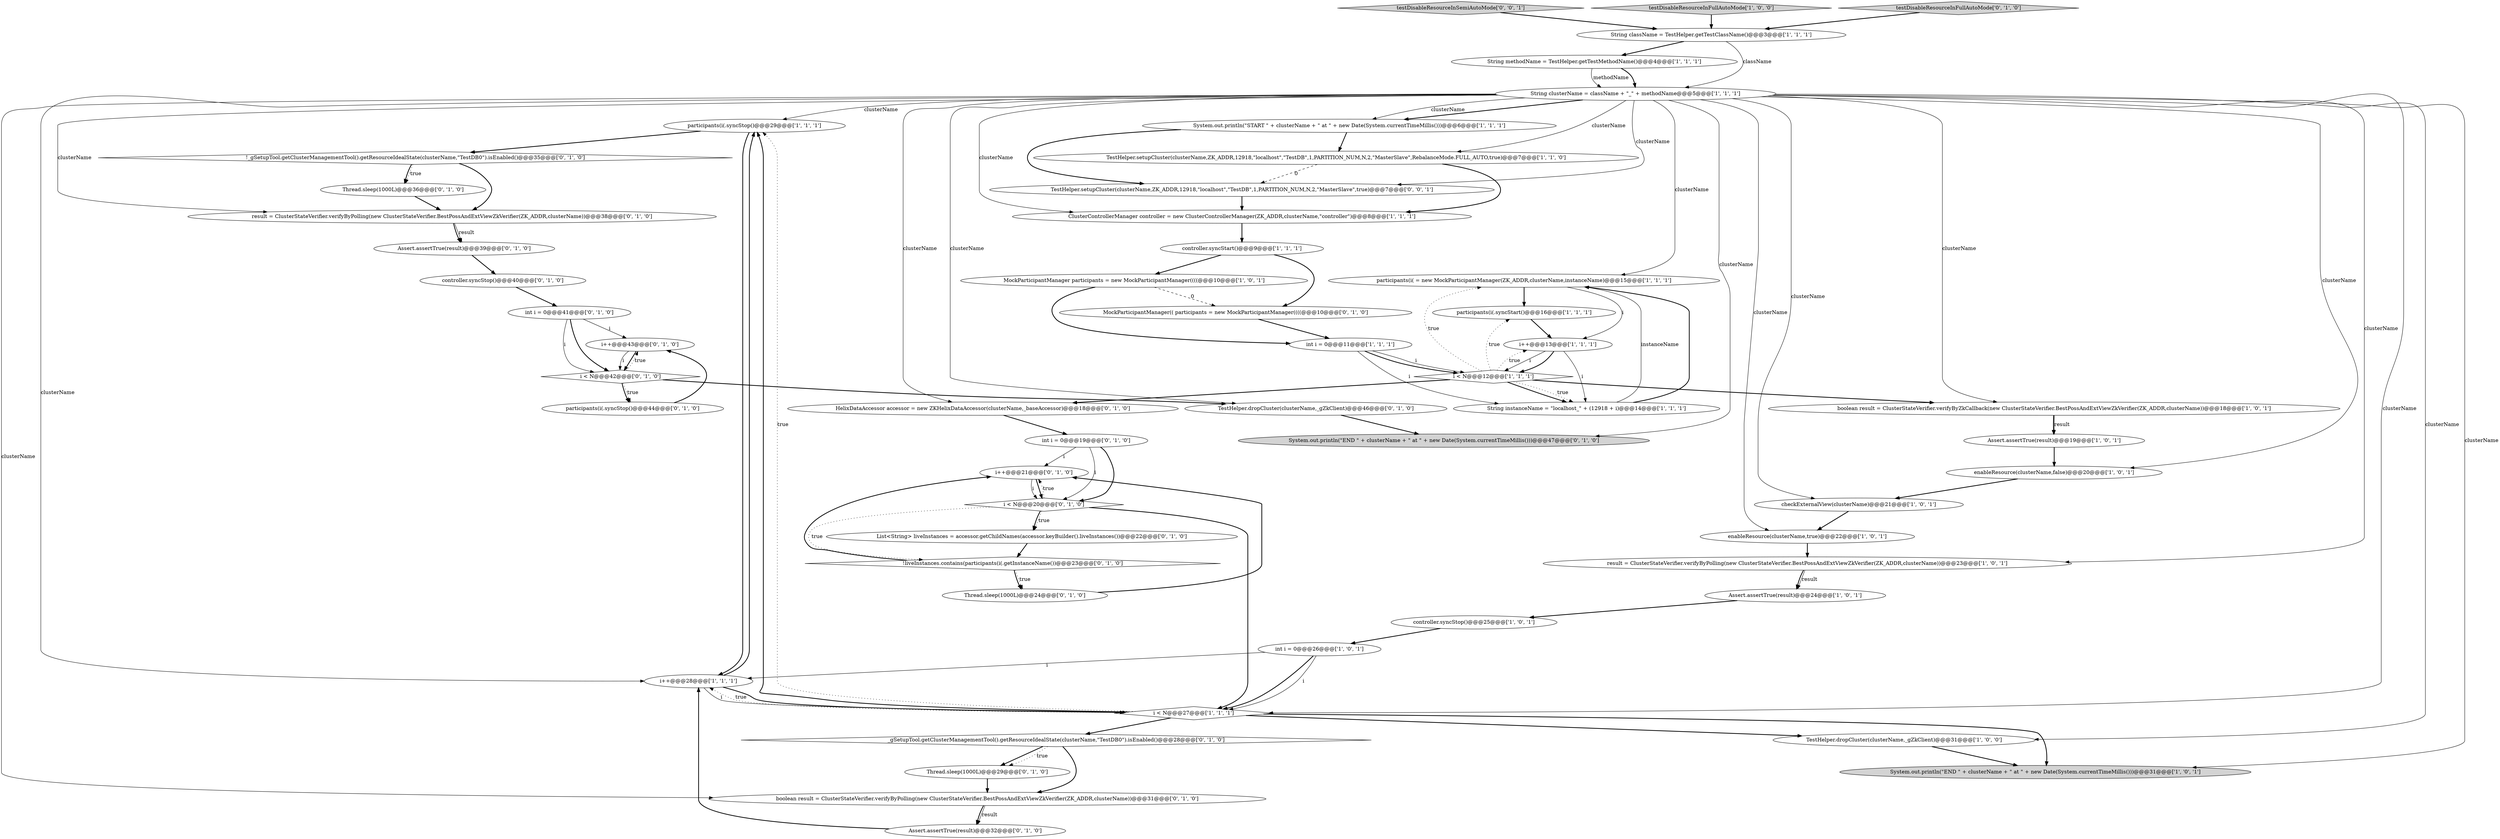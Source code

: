 digraph {
22 [style = filled, label = "participants(i(.syncStop()@@@29@@@['1', '1', '1']", fillcolor = white, shape = ellipse image = "AAA0AAABBB1BBB"];
30 [style = filled, label = "Assert.assertTrue(result)@@@39@@@['0', '1', '0']", fillcolor = white, shape = ellipse image = "AAA0AAABBB2BBB"];
54 [style = filled, label = "testDisableResourceInSemiAutoMode['0', '0', '1']", fillcolor = lightgray, shape = diamond image = "AAA0AAABBB3BBB"];
43 [style = filled, label = "controller.syncStop()@@@40@@@['0', '1', '0']", fillcolor = white, shape = ellipse image = "AAA0AAABBB2BBB"];
14 [style = filled, label = "int i = 0@@@11@@@['1', '1', '1']", fillcolor = white, shape = ellipse image = "AAA0AAABBB1BBB"];
6 [style = filled, label = "boolean result = ClusterStateVerifier.verifyByZkCallback(new ClusterStateVerifier.BestPossAndExtViewZkVerifier(ZK_ADDR,clusterName))@@@18@@@['1', '0', '1']", fillcolor = white, shape = ellipse image = "AAA0AAABBB1BBB"];
31 [style = filled, label = "participants(i(.syncStop()@@@44@@@['0', '1', '0']", fillcolor = white, shape = ellipse image = "AAA0AAABBB2BBB"];
8 [style = filled, label = "participants(i(.syncStart()@@@16@@@['1', '1', '1']", fillcolor = white, shape = ellipse image = "AAA0AAABBB1BBB"];
40 [style = filled, label = "TestHelper.dropCluster(clusterName,_gZkClient)@@@46@@@['0', '1', '0']", fillcolor = white, shape = ellipse image = "AAA0AAABBB2BBB"];
20 [style = filled, label = "participants(i( = new MockParticipantManager(ZK_ADDR,clusterName,instanceName)@@@15@@@['1', '1', '1']", fillcolor = white, shape = ellipse image = "AAA0AAABBB1BBB"];
33 [style = filled, label = "_gSetupTool.getClusterManagementTool().getResourceIdealState(clusterName,\"TestDB0\").isEnabled()@@@28@@@['0', '1', '0']", fillcolor = white, shape = diamond image = "AAA1AAABBB2BBB"];
39 [style = filled, label = "boolean result = ClusterStateVerifier.verifyByPolling(new ClusterStateVerifier.BestPossAndExtViewZkVerifier(ZK_ADDR,clusterName))@@@31@@@['0', '1', '0']", fillcolor = white, shape = ellipse image = "AAA1AAABBB2BBB"];
19 [style = filled, label = "TestHelper.dropCluster(clusterName,_gZkClient)@@@31@@@['1', '0', '0']", fillcolor = white, shape = ellipse image = "AAA0AAABBB1BBB"];
52 [style = filled, label = "result = ClusterStateVerifier.verifyByPolling(new ClusterStateVerifier.BestPossAndExtViewZkVerifier(ZK_ADDR,clusterName))@@@38@@@['0', '1', '0']", fillcolor = white, shape = ellipse image = "AAA1AAABBB2BBB"];
51 [style = filled, label = "Assert.assertTrue(result)@@@32@@@['0', '1', '0']", fillcolor = white, shape = ellipse image = "AAA1AAABBB2BBB"];
53 [style = filled, label = "TestHelper.setupCluster(clusterName,ZK_ADDR,12918,\"localhost\",\"TestDB\",1,PARTITION_NUM,N,2,\"MasterSlave\",true)@@@7@@@['0', '0', '1']", fillcolor = white, shape = ellipse image = "AAA0AAABBB3BBB"];
5 [style = filled, label = "int i = 0@@@26@@@['1', '0', '1']", fillcolor = white, shape = ellipse image = "AAA0AAABBB1BBB"];
24 [style = filled, label = "System.out.println(\"START \" + clusterName + \" at \" + new Date(System.currentTimeMillis()))@@@6@@@['1', '1', '1']", fillcolor = white, shape = ellipse image = "AAA0AAABBB1BBB"];
7 [style = filled, label = "result = ClusterStateVerifier.verifyByPolling(new ClusterStateVerifier.BestPossAndExtViewZkVerifier(ZK_ADDR,clusterName))@@@23@@@['1', '0', '1']", fillcolor = white, shape = ellipse image = "AAA0AAABBB1BBB"];
12 [style = filled, label = "String methodName = TestHelper.getTestMethodName()@@@4@@@['1', '1', '1']", fillcolor = white, shape = ellipse image = "AAA0AAABBB1BBB"];
41 [style = filled, label = "i++@@@21@@@['0', '1', '0']", fillcolor = white, shape = ellipse image = "AAA1AAABBB2BBB"];
49 [style = filled, label = "Thread.sleep(1000L)@@@36@@@['0', '1', '0']", fillcolor = white, shape = ellipse image = "AAA1AAABBB2BBB"];
10 [style = filled, label = "Assert.assertTrue(result)@@@19@@@['1', '0', '1']", fillcolor = white, shape = ellipse image = "AAA0AAABBB1BBB"];
0 [style = filled, label = "controller.syncStop()@@@25@@@['1', '0', '1']", fillcolor = white, shape = ellipse image = "AAA0AAABBB1BBB"];
13 [style = filled, label = "System.out.println(\"END \" + clusterName + \" at \" + new Date(System.currentTimeMillis()))@@@31@@@['1', '0', '1']", fillcolor = lightgray, shape = ellipse image = "AAA0AAABBB1BBB"];
25 [style = filled, label = "TestHelper.setupCluster(clusterName,ZK_ADDR,12918,\"localhost\",\"TestDB\",1,PARTITION_NUM,N,2,\"MasterSlave\",RebalanceMode.FULL_AUTO,true)@@@7@@@['1', '1', '0']", fillcolor = white, shape = ellipse image = "AAA0AAABBB1BBB"];
37 [style = filled, label = "!liveInstances.contains(participants(i(.getInstanceName())@@@23@@@['0', '1', '0']", fillcolor = white, shape = diamond image = "AAA1AAABBB2BBB"];
26 [style = filled, label = "checkExternalView(clusterName)@@@21@@@['1', '0', '1']", fillcolor = white, shape = ellipse image = "AAA0AAABBB1BBB"];
45 [style = filled, label = "int i = 0@@@41@@@['0', '1', '0']", fillcolor = white, shape = ellipse image = "AAA0AAABBB2BBB"];
46 [style = filled, label = "HelixDataAccessor accessor = new ZKHelixDataAccessor(clusterName,_baseAccessor)@@@18@@@['0', '1', '0']", fillcolor = white, shape = ellipse image = "AAA0AAABBB2BBB"];
15 [style = filled, label = "String className = TestHelper.getTestClassName()@@@3@@@['1', '1', '1']", fillcolor = white, shape = ellipse image = "AAA0AAABBB1BBB"];
1 [style = filled, label = "enableResource(clusterName,false)@@@20@@@['1', '0', '1']", fillcolor = white, shape = ellipse image = "AAA0AAABBB1BBB"];
3 [style = filled, label = "Assert.assertTrue(result)@@@24@@@['1', '0', '1']", fillcolor = white, shape = ellipse image = "AAA0AAABBB1BBB"];
32 [style = filled, label = "i++@@@43@@@['0', '1', '0']", fillcolor = white, shape = ellipse image = "AAA0AAABBB2BBB"];
9 [style = filled, label = "i < N@@@27@@@['1', '1', '1']", fillcolor = white, shape = diamond image = "AAA0AAABBB1BBB"];
38 [style = filled, label = "Thread.sleep(1000L)@@@24@@@['0', '1', '0']", fillcolor = white, shape = ellipse image = "AAA1AAABBB2BBB"];
27 [style = filled, label = "MockParticipantManager participants = new MockParticipantManager((((@@@10@@@['1', '0', '1']", fillcolor = white, shape = ellipse image = "AAA0AAABBB1BBB"];
17 [style = filled, label = "String clusterName = className + \"_\" + methodName@@@5@@@['1', '1', '1']", fillcolor = white, shape = ellipse image = "AAA0AAABBB1BBB"];
23 [style = filled, label = "i < N@@@12@@@['1', '1', '1']", fillcolor = white, shape = diamond image = "AAA0AAABBB1BBB"];
16 [style = filled, label = "String instanceName = \"localhost_\" + (12918 + i)@@@14@@@['1', '1', '1']", fillcolor = white, shape = ellipse image = "AAA0AAABBB1BBB"];
29 [style = filled, label = "!_gSetupTool.getClusterManagementTool().getResourceIdealState(clusterName,\"TestDB0\").isEnabled()@@@35@@@['0', '1', '0']", fillcolor = white, shape = diamond image = "AAA0AAABBB2BBB"];
2 [style = filled, label = "testDisableResourceInFullAutoMode['1', '0', '0']", fillcolor = lightgray, shape = diamond image = "AAA0AAABBB1BBB"];
47 [style = filled, label = "System.out.println(\"END \" + clusterName + \" at \" + new Date(System.currentTimeMillis()))@@@47@@@['0', '1', '0']", fillcolor = lightgray, shape = ellipse image = "AAA0AAABBB2BBB"];
4 [style = filled, label = "enableResource(clusterName,true)@@@22@@@['1', '0', '1']", fillcolor = white, shape = ellipse image = "AAA0AAABBB1BBB"];
34 [style = filled, label = "Thread.sleep(1000L)@@@29@@@['0', '1', '0']", fillcolor = white, shape = ellipse image = "AAA1AAABBB2BBB"];
18 [style = filled, label = "i++@@@28@@@['1', '1', '1']", fillcolor = white, shape = ellipse image = "AAA0AAABBB1BBB"];
48 [style = filled, label = "i < N@@@20@@@['0', '1', '0']", fillcolor = white, shape = diamond image = "AAA1AAABBB2BBB"];
42 [style = filled, label = "testDisableResourceInFullAutoMode['0', '1', '0']", fillcolor = lightgray, shape = diamond image = "AAA0AAABBB2BBB"];
21 [style = filled, label = "ClusterControllerManager controller = new ClusterControllerManager(ZK_ADDR,clusterName,\"controller\")@@@8@@@['1', '1', '1']", fillcolor = white, shape = ellipse image = "AAA0AAABBB1BBB"];
36 [style = filled, label = "i < N@@@42@@@['0', '1', '0']", fillcolor = white, shape = diamond image = "AAA0AAABBB2BBB"];
11 [style = filled, label = "controller.syncStart()@@@9@@@['1', '1', '1']", fillcolor = white, shape = ellipse image = "AAA0AAABBB1BBB"];
35 [style = filled, label = "List<String> liveInstances = accessor.getChildNames(accessor.keyBuilder().liveInstances())@@@22@@@['0', '1', '0']", fillcolor = white, shape = ellipse image = "AAA1AAABBB2BBB"];
44 [style = filled, label = "int i = 0@@@19@@@['0', '1', '0']", fillcolor = white, shape = ellipse image = "AAA0AAABBB2BBB"];
50 [style = filled, label = "MockParticipantManager(( participants = new MockParticipantManager((((@@@10@@@['0', '1', '0']", fillcolor = white, shape = ellipse image = "AAA1AAABBB2BBB"];
28 [style = filled, label = "i++@@@13@@@['1', '1', '1']", fillcolor = white, shape = ellipse image = "AAA0AAABBB1BBB"];
22->29 [style = bold, label=""];
17->4 [style = solid, label="clusterName"];
17->20 [style = solid, label="clusterName"];
43->45 [style = bold, label=""];
46->44 [style = bold, label=""];
30->43 [style = bold, label=""];
51->18 [style = bold, label=""];
44->48 [style = bold, label=""];
23->16 [style = bold, label=""];
38->41 [style = bold, label=""];
33->34 [style = bold, label=""];
45->32 [style = solid, label="i"];
45->36 [style = solid, label="i"];
31->32 [style = bold, label=""];
17->52 [style = solid, label="clusterName"];
5->18 [style = solid, label="i"];
11->27 [style = bold, label=""];
48->9 [style = bold, label=""];
17->1 [style = solid, label="clusterName"];
54->15 [style = bold, label=""];
17->47 [style = solid, label="clusterName"];
35->37 [style = bold, label=""];
39->51 [style = bold, label=""];
29->49 [style = dotted, label="true"];
50->14 [style = bold, label=""];
49->52 [style = bold, label=""];
6->10 [style = solid, label="result"];
15->17 [style = solid, label="className"];
7->3 [style = solid, label="result"];
41->48 [style = solid, label="i"];
17->13 [style = solid, label="clusterName"];
40->47 [style = bold, label=""];
17->9 [style = solid, label="clusterName"];
24->53 [style = bold, label=""];
23->20 [style = dotted, label="true"];
36->31 [style = dotted, label="true"];
17->24 [style = solid, label="clusterName"];
26->4 [style = bold, label=""];
32->36 [style = solid, label="i"];
27->50 [style = dashed, label="0"];
9->18 [style = dotted, label="true"];
25->21 [style = bold, label=""];
39->51 [style = solid, label="result"];
37->38 [style = bold, label=""];
17->24 [style = bold, label=""];
14->23 [style = bold, label=""];
18->9 [style = solid, label="i"];
24->25 [style = bold, label=""];
34->39 [style = bold, label=""];
48->35 [style = bold, label=""];
52->30 [style = bold, label=""];
36->40 [style = bold, label=""];
14->23 [style = solid, label="i"];
14->16 [style = solid, label="i"];
21->11 [style = bold, label=""];
9->19 [style = bold, label=""];
52->30 [style = solid, label="result"];
37->41 [style = bold, label=""];
17->21 [style = solid, label="clusterName"];
4->7 [style = bold, label=""];
17->6 [style = solid, label="clusterName"];
18->22 [style = bold, label=""];
20->28 [style = solid, label="i"];
15->12 [style = bold, label=""];
17->22 [style = solid, label="clusterName"];
17->19 [style = solid, label="clusterName"];
28->23 [style = bold, label=""];
20->8 [style = bold, label=""];
48->41 [style = dotted, label="true"];
17->7 [style = solid, label="clusterName"];
11->50 [style = bold, label=""];
19->13 [style = bold, label=""];
17->46 [style = solid, label="clusterName"];
7->3 [style = bold, label=""];
10->1 [style = bold, label=""];
37->38 [style = dotted, label="true"];
18->9 [style = bold, label=""];
12->17 [style = bold, label=""];
23->6 [style = bold, label=""];
33->34 [style = dotted, label="true"];
22->18 [style = bold, label=""];
1->26 [style = bold, label=""];
17->40 [style = solid, label="clusterName"];
29->49 [style = bold, label=""];
23->16 [style = dotted, label="true"];
9->22 [style = dotted, label="true"];
9->22 [style = bold, label=""];
53->21 [style = bold, label=""];
17->25 [style = solid, label="clusterName"];
27->14 [style = bold, label=""];
48->37 [style = dotted, label="true"];
16->20 [style = solid, label="instanceName"];
29->52 [style = bold, label=""];
48->35 [style = dotted, label="true"];
28->23 [style = solid, label="i"];
23->46 [style = bold, label=""];
25->53 [style = dashed, label="0"];
36->32 [style = dotted, label="true"];
44->41 [style = solid, label="i"];
9->13 [style = bold, label=""];
17->18 [style = solid, label="clusterName"];
5->9 [style = bold, label=""];
41->48 [style = bold, label=""];
17->39 [style = solid, label="clusterName"];
28->16 [style = solid, label="i"];
6->10 [style = bold, label=""];
32->36 [style = bold, label=""];
45->36 [style = bold, label=""];
9->33 [style = bold, label=""];
17->26 [style = solid, label="clusterName"];
44->48 [style = solid, label="i"];
33->39 [style = bold, label=""];
36->31 [style = bold, label=""];
23->8 [style = dotted, label="true"];
3->0 [style = bold, label=""];
5->9 [style = solid, label="i"];
8->28 [style = bold, label=""];
17->53 [style = solid, label="clusterName"];
16->20 [style = bold, label=""];
42->15 [style = bold, label=""];
23->28 [style = dotted, label="true"];
12->17 [style = solid, label="methodName"];
0->5 [style = bold, label=""];
2->15 [style = bold, label=""];
}
